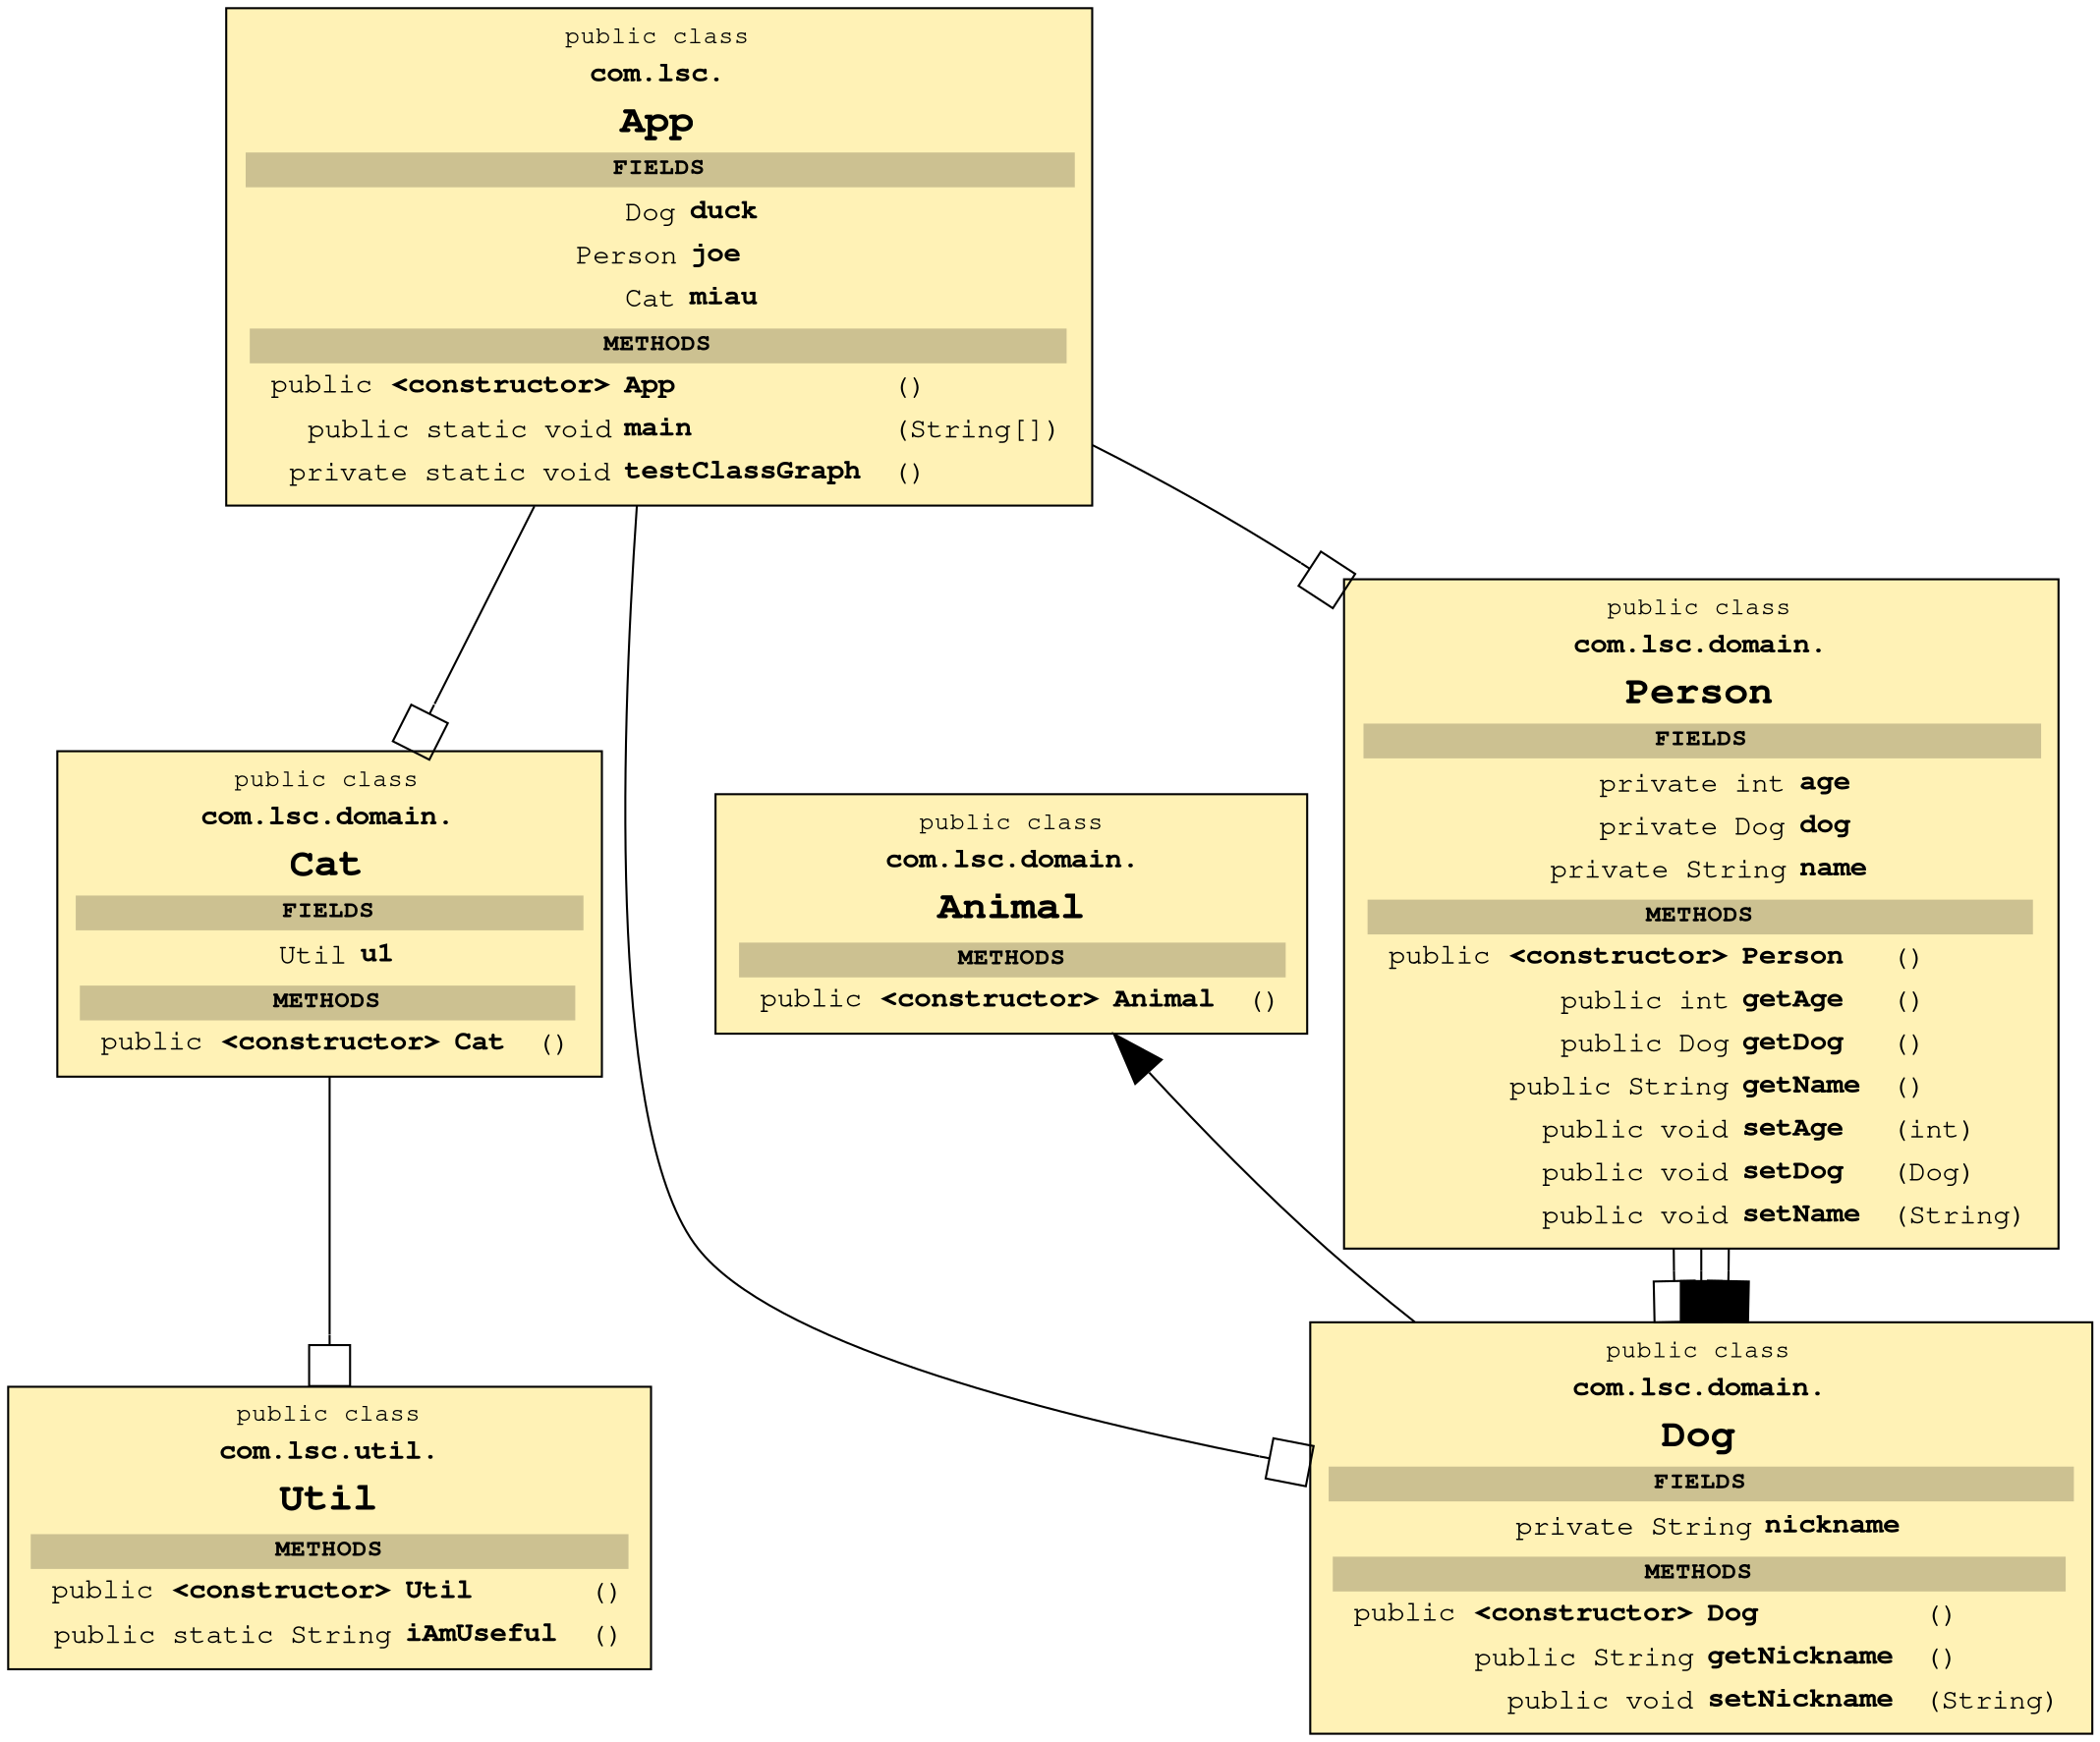 digraph {
size="500.0,500.0";
layout=dot;
rankdir="BT";
overlap=false;
splines=true;
pack=true;
graph [fontname = "Courier, Regular"]
node [fontname = "Courier, Regular"]
edge [fontname = "Courier, Regular"]
"com.lsc.App"[shape=box,style=filled,fillcolor="#fff2b6",label=<<table border='0' cellborder='0' cellspacing='1'><tr><td><font point-size='12'>public class</font></td></tr><tr><td><font point-size='14'><b>com.lsc.</b></font></td></tr><tr><td><font point-size='20'><b>App</b></font></td></tr><tr><td colspan='3' bgcolor='#ccc191'><font point-size='12'><b>FIELDS</b></font></td></tr><tr><td cellpadding='0'><table border='0' cellborder='0'><tr><td align='right' valign='top'> Dog</td><td align='left' valign='top'><b>duck</b></td></tr><tr><td align='right' valign='top'> Person</td><td align='left' valign='top'><b>joe</b></td></tr><tr><td align='right' valign='top'> Cat</td><td align='left' valign='top'><b>miau</b></td></tr></table></td></tr><tr><td cellpadding='0'><table border='0' cellborder='0'><tr><td colspan='3' bgcolor='#ccc191'><font point-size='12'><b>METHODS</b></font></td></tr><tr><td align='right' valign='top'> public <b>&lt;constructor&gt;</b></td><td align='left' valign='top'><b>App</b>&nbsp;</td><td align='left' valign='top'>()</td></tr><tr><td align='right' valign='top'> public static void</td><td align='left' valign='top'><b>main</b>&nbsp;</td><td align='left' valign='top'>(String[])</td></tr><tr><td align='right' valign='top'> private static void</td><td align='left' valign='top'><b>testClassGraph</b>&nbsp;</td><td align='left' valign='top'>()</td></tr></table></td></tr></table>>];
"com.lsc.domain.Animal"[shape=box,style=filled,fillcolor="#fff2b6",label=<<table border='0' cellborder='0' cellspacing='1'><tr><td><font point-size='12'>public class</font></td></tr><tr><td><font point-size='14'><b>com.lsc.domain.</b></font></td></tr><tr><td><font point-size='20'><b>Animal</b></font></td></tr><tr><td cellpadding='0'><table border='0' cellborder='0'><tr><td colspan='3' bgcolor='#ccc191'><font point-size='12'><b>METHODS</b></font></td></tr><tr><td align='right' valign='top'> public <b>&lt;constructor&gt;</b></td><td align='left' valign='top'><b>Animal</b>&nbsp;</td><td align='left' valign='top'>()</td></tr></table></td></tr></table>>];
"com.lsc.domain.Cat"[shape=box,style=filled,fillcolor="#fff2b6",label=<<table border='0' cellborder='0' cellspacing='1'><tr><td><font point-size='12'>public class</font></td></tr><tr><td><font point-size='14'><b>com.lsc.domain.</b></font></td></tr><tr><td><font point-size='20'><b>Cat</b></font></td></tr><tr><td colspan='3' bgcolor='#ccc191'><font point-size='12'><b>FIELDS</b></font></td></tr><tr><td cellpadding='0'><table border='0' cellborder='0'><tr><td align='right' valign='top'> Util</td><td align='left' valign='top'><b>u1</b></td></tr></table></td></tr><tr><td cellpadding='0'><table border='0' cellborder='0'><tr><td colspan='3' bgcolor='#ccc191'><font point-size='12'><b>METHODS</b></font></td></tr><tr><td align='right' valign='top'> public <b>&lt;constructor&gt;</b></td><td align='left' valign='top'><b>Cat</b>&nbsp;</td><td align='left' valign='top'>()</td></tr></table></td></tr></table>>];
"com.lsc.domain.Dog"[shape=box,style=filled,fillcolor="#fff2b6",label=<<table border='0' cellborder='0' cellspacing='1'><tr><td><font point-size='12'>public class</font></td></tr><tr><td><font point-size='14'><b>com.lsc.domain.</b></font></td></tr><tr><td><font point-size='20'><b>Dog</b></font></td></tr><tr><td colspan='3' bgcolor='#ccc191'><font point-size='12'><b>FIELDS</b></font></td></tr><tr><td cellpadding='0'><table border='0' cellborder='0'><tr><td align='right' valign='top'> private String</td><td align='left' valign='top'><b>nickname</b></td></tr></table></td></tr><tr><td cellpadding='0'><table border='0' cellborder='0'><tr><td colspan='3' bgcolor='#ccc191'><font point-size='12'><b>METHODS</b></font></td></tr><tr><td align='right' valign='top'> public <b>&lt;constructor&gt;</b></td><td align='left' valign='top'><b>Dog</b>&nbsp;</td><td align='left' valign='top'>()</td></tr><tr><td align='right' valign='top'> public String</td><td align='left' valign='top'><b>getNickname</b>&nbsp;</td><td align='left' valign='top'>()</td></tr><tr><td align='right' valign='top'> public void</td><td align='left' valign='top'><b>setNickname</b>&nbsp;</td><td align='left' valign='top'>(String)</td></tr></table></td></tr></table>>];
"com.lsc.domain.Person"[shape=box,style=filled,fillcolor="#fff2b6",label=<<table border='0' cellborder='0' cellspacing='1'><tr><td><font point-size='12'>public class</font></td></tr><tr><td><font point-size='14'><b>com.lsc.domain.</b></font></td></tr><tr><td><font point-size='20'><b>Person</b></font></td></tr><tr><td colspan='3' bgcolor='#ccc191'><font point-size='12'><b>FIELDS</b></font></td></tr><tr><td cellpadding='0'><table border='0' cellborder='0'><tr><td align='right' valign='top'> private int</td><td align='left' valign='top'><b>age</b></td></tr><tr><td align='right' valign='top'> private Dog</td><td align='left' valign='top'><b>dog</b></td></tr><tr><td align='right' valign='top'> private String</td><td align='left' valign='top'><b>name</b></td></tr></table></td></tr><tr><td cellpadding='0'><table border='0' cellborder='0'><tr><td colspan='3' bgcolor='#ccc191'><font point-size='12'><b>METHODS</b></font></td></tr><tr><td align='right' valign='top'> public <b>&lt;constructor&gt;</b></td><td align='left' valign='top'><b>Person</b>&nbsp;</td><td align='left' valign='top'>()</td></tr><tr><td align='right' valign='top'> public int</td><td align='left' valign='top'><b>getAge</b>&nbsp;</td><td align='left' valign='top'>()</td></tr><tr><td align='right' valign='top'> public Dog</td><td align='left' valign='top'><b>getDog</b>&nbsp;</td><td align='left' valign='top'>()</td></tr><tr><td align='right' valign='top'> public String</td><td align='left' valign='top'><b>getName</b>&nbsp;</td><td align='left' valign='top'>()</td></tr><tr><td align='right' valign='top'> public void</td><td align='left' valign='top'><b>setAge</b>&nbsp;</td><td align='left' valign='top'>(int)</td></tr><tr><td align='right' valign='top'> public void</td><td align='left' valign='top'><b>setDog</b>&nbsp;</td><td align='left' valign='top'>(Dog)</td></tr><tr><td align='right' valign='top'> public void</td><td align='left' valign='top'><b>setName</b>&nbsp;</td><td align='left' valign='top'>(String)</td></tr></table></td></tr></table>>];
"com.lsc.util.Util"[shape=box,style=filled,fillcolor="#fff2b6",label=<<table border='0' cellborder='0' cellspacing='1'><tr><td><font point-size='12'>public class</font></td></tr><tr><td><font point-size='14'><b>com.lsc.util.</b></font></td></tr><tr><td><font point-size='20'><b>Util</b></font></td></tr><tr><td cellpadding='0'><table border='0' cellborder='0'><tr><td colspan='3' bgcolor='#ccc191'><font point-size='12'><b>METHODS</b></font></td></tr><tr><td align='right' valign='top'> public <b>&lt;constructor&gt;</b></td><td align='left' valign='top'><b>Util</b>&nbsp;</td><td align='left' valign='top'>()</td></tr><tr><td align='right' valign='top'> public static String</td><td align='left' valign='top'><b>iAmUseful</b>&nbsp;</td><td align='left' valign='top'>()</td></tr></table></td></tr></table>>];

  "com.lsc.domain.Person" -> "com.lsc.App" [arrowtail=obox, arrowsize=2.5, dir=back]
  "com.lsc.domain.Dog" -> "com.lsc.App" [arrowtail=obox, arrowsize=2.5, dir=back]
  "com.lsc.domain.Cat" -> "com.lsc.App" [arrowtail=obox, arrowsize=2.5, dir=back]
  "com.lsc.util.Util" -> "com.lsc.domain.Cat" [arrowtail=obox, arrowsize=2.5, dir=back]
  "com.lsc.domain.Dog" -> "com.lsc.domain.Animal" [arrowsize=2.5]
  "com.lsc.domain.Dog" -> "com.lsc.domain.Person" [arrowtail=obox, arrowsize=2.5, dir=back]
  "com.lsc.domain.Dog" -> "com.lsc.domain.Person" [arrowtail=box, arrowsize=2.5, dir=back]
  "com.lsc.domain.Dog" -> "com.lsc.domain.Person" [arrowtail=box, arrowsize=2.5, dir=back]
}